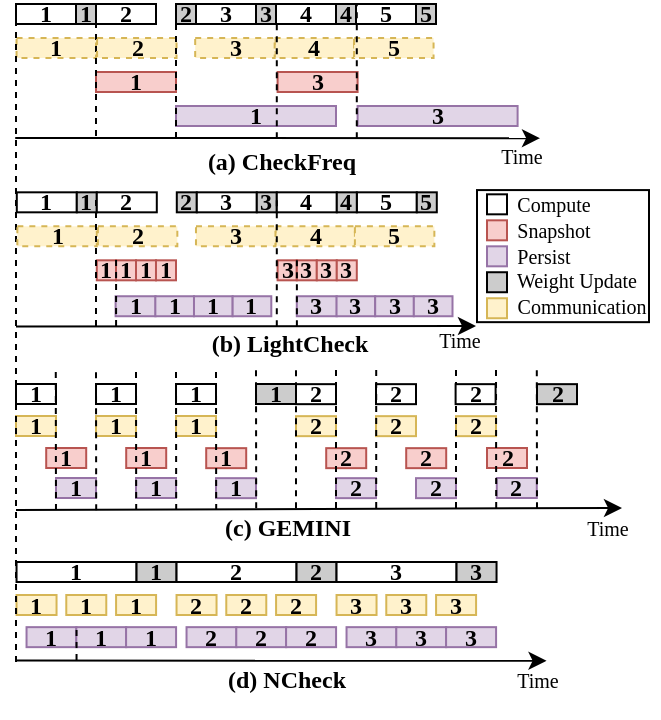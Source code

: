 <mxfile version="24.7.17">
  <diagram name="第 1 页" id="lblaSPw6iODvDSc-jWO1">
    <mxGraphModel dx="574" dy="317" grid="1" gridSize="10" guides="1" tooltips="1" connect="1" arrows="1" fold="1" page="1" pageScale="1" pageWidth="827" pageHeight="1169" math="0" shadow="0">
      <root>
        <mxCell id="0" />
        <mxCell id="1" parent="0" />
        <mxCell id="c6i5zfgX7v_MsmKuw-x--94" value="4" style="whiteSpace=wrap;fillColor=#fff2cc;fontSize=12;fontFamily=Times New Roman;fontStyle=1;spacing=0;strokeColor=#d6b656;dashed=1;" parent="1" vertex="1">
          <mxGeometry x="439.32" y="409" width="39.73" height="10" as="geometry" />
        </mxCell>
        <mxCell id="c6i5zfgX7v_MsmKuw-x--93" value="3" style="whiteSpace=wrap;fillColor=#fff2cc;fontSize=12;fontFamily=Times New Roman;fontStyle=1;spacing=0;strokeColor=#d6b656;dashed=1;" parent="1" vertex="1">
          <mxGeometry x="399.59" y="409" width="39.73" height="10" as="geometry" />
        </mxCell>
        <mxCell id="N47SgGlcZyZ_UvSWA4Ys-12" value="&lt;span style=&quot;font-weight: 700;&quot;&gt;1&lt;/span&gt;" style="whiteSpace=wrap;html=1;fillColor=#f8cecc;fontFamily=Times New Roman;strokeColor=#b85450;" parent="1" vertex="1">
          <mxGeometry x="365.1" y="614" width="20" height="10" as="geometry" />
        </mxCell>
        <mxCell id="N47SgGlcZyZ_UvSWA4Ys-13" value="1" style="whiteSpace=wrap;fillColor=#e1d5e7;fontSize=12;fontFamily=Times New Roman;fontStyle=1;labelPosition=center;verticalLabelPosition=middle;align=center;verticalAlign=middle;spacing=0;strokeColor=#9673a6;" parent="1" vertex="1">
          <mxGeometry x="370" y="629" width="20" height="10" as="geometry" />
        </mxCell>
        <mxCell id="fJmmpFzyFAi8Mp6fvbiu-1" value="" style="rounded=0;whiteSpace=wrap;html=1;" parent="1" vertex="1">
          <mxGeometry x="540.5" y="485.04" width="86" height="66.04" as="geometry" />
        </mxCell>
        <mxCell id="fJmmpFzyFAi8Mp6fvbiu-2" value="1" style="whiteSpace=wrap;fontFamily=Times New Roman;fontSize=12;fontStyle=1;labelPosition=center;verticalLabelPosition=middle;align=center;verticalAlign=middle;spacing=0;" parent="1" vertex="1">
          <mxGeometry x="310" y="392" width="30" height="10" as="geometry" />
        </mxCell>
        <mxCell id="fJmmpFzyFAi8Mp6fvbiu-3" value="1" style="whiteSpace=wrap;fillColor=#e1d5e7;fontFamily=Times New Roman;fontSize=12;fontStyle=1;labelPosition=center;verticalLabelPosition=middle;align=center;verticalAlign=middle;spacing=0;strokeColor=#9673a6;" parent="1" vertex="1">
          <mxGeometry x="390" y="443" width="80" height="10" as="geometry" />
        </mxCell>
        <mxCell id="fJmmpFzyFAi8Mp6fvbiu-4" value="1" style="whiteSpace=wrap;fillColor=#f8cecc;fontFamily=Times New Roman;fontSize=12;fontStyle=1;labelPosition=center;verticalLabelPosition=middle;align=center;verticalAlign=middle;spacing=0;strokeColor=#b85450;" parent="1" vertex="1">
          <mxGeometry x="350" y="426" width="40" height="10" as="geometry" />
        </mxCell>
        <mxCell id="fJmmpFzyFAi8Mp6fvbiu-5" value="" style="whiteSpace=wrap;html=1;aspect=fixed;fillColor=#FFFFFF;fontFamily=Times New Roman;" parent="1" vertex="1">
          <mxGeometry x="545.5" y="487.16" width="10" height="10" as="geometry" />
        </mxCell>
        <mxCell id="fJmmpFzyFAi8Mp6fvbiu-6" value="" style="whiteSpace=wrap;html=1;aspect=fixed;fillColor=#f8cecc;fontFamily=Times New Roman;strokeColor=#b85450;" parent="1" vertex="1">
          <mxGeometry x="545.5" y="500.16" width="10" height="10" as="geometry" />
        </mxCell>
        <mxCell id="fJmmpFzyFAi8Mp6fvbiu-7" value="" style="whiteSpace=wrap;html=1;aspect=fixed;fillColor=#fff2cc;fontFamily=Times New Roman;strokeColor=#d6b656;" parent="1" vertex="1">
          <mxGeometry x="545.5" y="539.12" width="10" height="10" as="geometry" />
        </mxCell>
        <mxCell id="fJmmpFzyFAi8Mp6fvbiu-8" value="" style="whiteSpace=wrap;html=1;aspect=fixed;fillColor=#e1d5e7;fontFamily=Times New Roman;strokeColor=#9673a6;" parent="1" vertex="1">
          <mxGeometry x="545.5" y="513.16" width="10" height="10" as="geometry" />
        </mxCell>
        <mxCell id="fJmmpFzyFAi8Mp6fvbiu-9" value="&lt;p style=&quot;line-height: 100%;&quot;&gt;&lt;font style=&quot;font-size: 10px;&quot;&gt;Compute&lt;/font&gt;&lt;/p&gt;" style="text;html=1;align=center;verticalAlign=middle;whiteSpace=wrap;rounded=0;fontFamily=Times New Roman;" parent="1" vertex="1">
          <mxGeometry x="553.5" y="487.16" width="50" height="10" as="geometry" />
        </mxCell>
        <mxCell id="fJmmpFzyFAi8Mp6fvbiu-10" value="&lt;p style=&quot;line-height: 100%;&quot;&gt;&lt;font style=&quot;font-size: 10px;&quot;&gt;Communication&lt;/font&gt;&lt;/p&gt;" style="text;html=1;align=center;verticalAlign=middle;whiteSpace=wrap;rounded=0;fontFamily=Times New Roman;" parent="1" vertex="1">
          <mxGeometry x="567.5" y="538.12" width="50" height="10" as="geometry" />
        </mxCell>
        <mxCell id="fJmmpFzyFAi8Mp6fvbiu-11" value="&lt;p style=&quot;line-height: 100%;&quot;&gt;&lt;span style=&quot;font-size: 10px;&quot;&gt;Snapshot&lt;/span&gt;&lt;/p&gt;" style="text;html=1;align=center;verticalAlign=middle;whiteSpace=wrap;rounded=0;fontFamily=Times New Roman;" parent="1" vertex="1">
          <mxGeometry x="553.5" y="500.16" width="50" height="10" as="geometry" />
        </mxCell>
        <mxCell id="fJmmpFzyFAi8Mp6fvbiu-12" value="&lt;p style=&quot;line-height: 100%;&quot;&gt;&lt;font style=&quot;font-size: 10px;&quot;&gt;Persist&lt;/font&gt;&lt;/p&gt;" style="text;html=1;align=center;verticalAlign=middle;whiteSpace=wrap;rounded=0;fontFamily=Times New Roman;" parent="1" vertex="1">
          <mxGeometry x="548.5" y="513.16" width="50" height="10" as="geometry" />
        </mxCell>
        <mxCell id="fJmmpFzyFAi8Mp6fvbiu-13" value="1" style="whiteSpace=wrap;fontFamily=Times New Roman;fontSize=12;fontStyle=1;labelPosition=center;verticalLabelPosition=middle;align=center;verticalAlign=middle;spacing=0;fillColor=#CCCCCC;" parent="1" vertex="1">
          <mxGeometry x="340" y="392" width="10" height="10" as="geometry" />
        </mxCell>
        <mxCell id="fJmmpFzyFAi8Mp6fvbiu-18" value="&lt;b&gt;(a) CheckFreq&lt;/b&gt;" style="text;html=1;align=center;verticalAlign=middle;whiteSpace=wrap;rounded=0;fontFamily=Times New Roman;fontSize=12;fontStyle=0;labelPosition=center;verticalLabelPosition=middle;spacing=0;" parent="1" vertex="1">
          <mxGeometry x="390.0" y="456.16" width="106.3" height="30" as="geometry" />
        </mxCell>
        <mxCell id="fJmmpFzyFAi8Mp6fvbiu-37" value="" style="whiteSpace=wrap;html=1;aspect=fixed;fontFamily=Times New Roman;fillStyle=auto;fillColor=#CCCCCC;" parent="1" vertex="1">
          <mxGeometry x="545.5" y="526.12" width="10" height="10" as="geometry" />
        </mxCell>
        <mxCell id="fJmmpFzyFAi8Mp6fvbiu-38" value="&lt;p style=&quot;line-height: 100%;&quot;&gt;&lt;font style=&quot;font-size: 10px;&quot;&gt;Weight Update&lt;/font&gt;&lt;/p&gt;" style="text;html=1;align=center;verticalAlign=middle;whiteSpace=wrap;rounded=0;fontFamily=Times New Roman;" parent="1" vertex="1">
          <mxGeometry x="554.5" y="525.04" width="71" height="10" as="geometry" />
        </mxCell>
        <mxCell id="fJmmpFzyFAi8Mp6fvbiu-40" value="&lt;b&gt;(c) GEMINI&lt;/b&gt;" style="text;html=1;align=center;verticalAlign=middle;whiteSpace=wrap;rounded=0;fontFamily=Times New Roman;" parent="1" vertex="1">
          <mxGeometry x="407.67" y="639.08" width="76" height="30" as="geometry" />
        </mxCell>
        <mxCell id="fJmmpFzyFAi8Mp6fvbiu-69" value="" style="endArrow=classic;html=1;rounded=0;" parent="1" edge="1">
          <mxGeometry width="50" height="50" relative="1" as="geometry">
            <mxPoint x="310" y="645" as="sourcePoint" />
            <mxPoint x="613" y="644" as="targetPoint" />
          </mxGeometry>
        </mxCell>
        <mxCell id="fJmmpFzyFAi8Mp6fvbiu-70" value="&lt;p style=&quot;line-height: 100%;&quot;&gt;&lt;font style=&quot;font-size: 10px;&quot;&gt;Time&lt;/font&gt;&lt;/p&gt;" style="text;html=1;align=center;verticalAlign=middle;whiteSpace=wrap;rounded=0;fontFamily=Times New Roman;" parent="1" vertex="1">
          <mxGeometry x="581" y="649.08" width="50" height="10" as="geometry" />
        </mxCell>
        <mxCell id="fJmmpFzyFAi8Mp6fvbiu-71" value="1" style="whiteSpace=wrap;fontSize=12;fontFamily=Times New Roman;fontStyle=1;labelPosition=center;verticalLabelPosition=middle;align=center;verticalAlign=middle;spacing=0;" parent="1" vertex="1">
          <mxGeometry x="310" y="582" width="20" height="10" as="geometry" />
        </mxCell>
        <mxCell id="fJmmpFzyFAi8Mp6fvbiu-72" value="1" style="whiteSpace=wrap;fontSize=12;fontFamily=Times New Roman;fontStyle=1;labelPosition=center;verticalLabelPosition=middle;align=center;verticalAlign=middle;spacing=0;fillColor=#CCCCCC;" parent="1" vertex="1">
          <mxGeometry x="430" y="582" width="20" height="10" as="geometry" />
        </mxCell>
        <mxCell id="fJmmpFzyFAi8Mp6fvbiu-73" value="1" style="whiteSpace=wrap;fillColor=#fff2cc;fontSize=12;fontFamily=Times New Roman;fontStyle=1;spacing=0;strokeColor=#d6b656;" parent="1" vertex="1">
          <mxGeometry x="310" y="598" width="20" height="10" as="geometry" />
        </mxCell>
        <mxCell id="fJmmpFzyFAi8Mp6fvbiu-101" value="&lt;p style=&quot;line-height: 100%;&quot;&gt;&lt;font style=&quot;font-size: 10px;&quot;&gt;Time&lt;/font&gt;&lt;/p&gt;" style="text;html=1;align=center;verticalAlign=middle;whiteSpace=wrap;rounded=0;fontFamily=Times New Roman;" parent="1" vertex="1">
          <mxGeometry x="506.5" y="555" width="50" height="10" as="geometry" />
        </mxCell>
        <mxCell id="fJmmpFzyFAi8Mp6fvbiu-102" value="" style="endArrow=classic;html=1;rounded=0;" parent="1" edge="1">
          <mxGeometry width="50" height="50" relative="1" as="geometry">
            <mxPoint x="309.6" y="459.04" as="sourcePoint" />
            <mxPoint x="572" y="459.08" as="targetPoint" />
          </mxGeometry>
        </mxCell>
        <mxCell id="fJmmpFzyFAi8Mp6fvbiu-103" value="&lt;p style=&quot;line-height: 100%;&quot;&gt;&lt;font style=&quot;font-size: 10px;&quot;&gt;Time&lt;/font&gt;&lt;/p&gt;" style="text;html=1;align=center;verticalAlign=middle;whiteSpace=wrap;rounded=0;fontFamily=Times New Roman;" parent="1" vertex="1">
          <mxGeometry x="538.04" y="463.16" width="50" height="10" as="geometry" />
        </mxCell>
        <mxCell id="N47SgGlcZyZ_UvSWA4Ys-2" value="1" style="whiteSpace=wrap;fillColor=#fff2cc;fontSize=12;fontFamily=Times New Roman;fontStyle=1;spacing=0;strokeColor=#d6b656;" parent="1" vertex="1">
          <mxGeometry x="350" y="598" width="20" height="10" as="geometry" />
        </mxCell>
        <mxCell id="N47SgGlcZyZ_UvSWA4Ys-3" value="1" style="whiteSpace=wrap;fillColor=#fff2cc;fontSize=12;fontFamily=Times New Roman;fontStyle=1;spacing=0;strokeColor=#d6b656;" parent="1" vertex="1">
          <mxGeometry x="390" y="598" width="20" height="10" as="geometry" />
        </mxCell>
        <mxCell id="N47SgGlcZyZ_UvSWA4Ys-6" value="&lt;span style=&quot;font-weight: 700;&quot;&gt;1&lt;/span&gt;" style="whiteSpace=wrap;html=1;fillColor=#f8cecc;fontFamily=Times New Roman;strokeColor=#b85450;" parent="1" vertex="1">
          <mxGeometry x="325.1" y="614" width="20" height="10" as="geometry" />
        </mxCell>
        <mxCell id="N47SgGlcZyZ_UvSWA4Ys-7" value="1" style="whiteSpace=wrap;fillColor=#e1d5e7;fontSize=12;fontFamily=Times New Roman;fontStyle=1;labelPosition=center;verticalLabelPosition=middle;align=center;verticalAlign=middle;spacing=0;strokeColor=#9673a6;" parent="1" vertex="1">
          <mxGeometry x="330" y="629" width="20" height="10" as="geometry" />
        </mxCell>
        <mxCell id="c6i5zfgX7v_MsmKuw-x--34" value="1" style="whiteSpace=wrap;fontSize=12;fontFamily=Times New Roman;fontStyle=1;labelPosition=center;verticalLabelPosition=middle;align=center;verticalAlign=middle;spacing=0;" parent="1" vertex="1">
          <mxGeometry x="350" y="582" width="20" height="10" as="geometry" />
        </mxCell>
        <mxCell id="c6i5zfgX7v_MsmKuw-x--35" value="1" style="whiteSpace=wrap;fontSize=12;fontFamily=Times New Roman;fontStyle=1;labelPosition=center;verticalLabelPosition=middle;align=center;verticalAlign=middle;spacing=0;" parent="1" vertex="1">
          <mxGeometry x="390" y="582" width="20" height="10" as="geometry" />
        </mxCell>
        <mxCell id="N47SgGlcZyZ_UvSWA4Ys-16" value="&lt;span style=&quot;font-weight: 700;&quot;&gt;2&lt;/span&gt;" style="whiteSpace=wrap;html=1;fillColor=#f8cecc;fontFamily=Times New Roman;strokeColor=#b85450;" parent="1" vertex="1">
          <mxGeometry x="505.1" y="614.08" width="20" height="10" as="geometry" />
        </mxCell>
        <mxCell id="N47SgGlcZyZ_UvSWA4Ys-17" value="2" style="whiteSpace=wrap;fillColor=#e1d5e7;fontSize=12;fontFamily=Times New Roman;fontStyle=1;labelPosition=center;verticalLabelPosition=middle;align=center;verticalAlign=middle;spacing=0;strokeColor=#9673a6;" parent="1" vertex="1">
          <mxGeometry x="510" y="629.08" width="20" height="10" as="geometry" />
        </mxCell>
        <mxCell id="N47SgGlcZyZ_UvSWA4Ys-18" value="2" style="whiteSpace=wrap;fontSize=12;fontFamily=Times New Roman;fontStyle=1;labelPosition=center;verticalLabelPosition=middle;align=center;verticalAlign=middle;spacing=0;" parent="1" vertex="1">
          <mxGeometry x="450" y="582.08" width="20" height="10" as="geometry" />
        </mxCell>
        <mxCell id="N47SgGlcZyZ_UvSWA4Ys-19" value="2" style="whiteSpace=wrap;fontSize=12;fontFamily=Times New Roman;fontStyle=1;labelPosition=center;verticalLabelPosition=middle;align=center;verticalAlign=middle;spacing=0;fillColor=#CCCCCC;" parent="1" vertex="1">
          <mxGeometry x="570.5" y="582.08" width="20" height="10" as="geometry" />
        </mxCell>
        <mxCell id="N47SgGlcZyZ_UvSWA4Ys-20" value="2" style="whiteSpace=wrap;fillColor=#fff2cc;fontSize=12;fontFamily=Times New Roman;fontStyle=1;spacing=0;strokeColor=#d6b656;" parent="1" vertex="1">
          <mxGeometry x="450" y="598.08" width="20" height="10" as="geometry" />
        </mxCell>
        <mxCell id="N47SgGlcZyZ_UvSWA4Ys-21" value="2" style="whiteSpace=wrap;fillColor=#fff2cc;fontSize=12;fontFamily=Times New Roman;fontStyle=1;spacing=0;strokeColor=#d6b656;" parent="1" vertex="1">
          <mxGeometry x="490" y="598.08" width="20" height="10" as="geometry" />
        </mxCell>
        <mxCell id="N47SgGlcZyZ_UvSWA4Ys-22" value="2" style="whiteSpace=wrap;fillColor=#fff2cc;fontSize=12;fontFamily=Times New Roman;fontStyle=1;spacing=0;strokeColor=#d6b656;" parent="1" vertex="1">
          <mxGeometry x="530" y="598.08" width="20" height="10" as="geometry" />
        </mxCell>
        <mxCell id="N47SgGlcZyZ_UvSWA4Ys-23" value="&lt;span style=&quot;font-weight: 700;&quot;&gt;2&lt;/span&gt;" style="whiteSpace=wrap;html=1;fillColor=#f8cecc;fontFamily=Times New Roman;strokeColor=#b85450;" parent="1" vertex="1">
          <mxGeometry x="465.1" y="614.08" width="20" height="10" as="geometry" />
        </mxCell>
        <mxCell id="N47SgGlcZyZ_UvSWA4Ys-24" value="2" style="whiteSpace=wrap;fillColor=#e1d5e7;fontSize=12;fontFamily=Times New Roman;fontStyle=1;labelPosition=center;verticalLabelPosition=middle;align=center;verticalAlign=middle;spacing=0;strokeColor=#9673a6;" parent="1" vertex="1">
          <mxGeometry x="470" y="629.08" width="20" height="10" as="geometry" />
        </mxCell>
        <mxCell id="N47SgGlcZyZ_UvSWA4Ys-28" value="" style="endArrow=none;html=1;rounded=0;dashed=1;" parent="1" edge="1">
          <mxGeometry width="50" height="50" relative="1" as="geometry">
            <mxPoint x="530" y="644" as="sourcePoint" />
            <mxPoint x="530" y="575" as="targetPoint" />
          </mxGeometry>
        </mxCell>
        <mxCell id="c6i5zfgX7v_MsmKuw-x--36" value="2" style="whiteSpace=wrap;fontSize=12;fontFamily=Times New Roman;fontStyle=1;labelPosition=center;verticalLabelPosition=middle;align=center;verticalAlign=middle;spacing=0;" parent="1" vertex="1">
          <mxGeometry x="490" y="582.08" width="20" height="10" as="geometry" />
        </mxCell>
        <mxCell id="c6i5zfgX7v_MsmKuw-x--37" value="2" style="whiteSpace=wrap;fontSize=12;fontFamily=Times New Roman;fontStyle=1;labelPosition=center;verticalLabelPosition=middle;align=center;verticalAlign=middle;spacing=0;" parent="1" vertex="1">
          <mxGeometry x="529.8" y="582.08" width="20" height="10" as="geometry" />
        </mxCell>
        <mxCell id="c6i5zfgX7v_MsmKuw-x--40" value="&lt;span style=&quot;font-weight: 700;&quot;&gt;1&lt;/span&gt;" style="whiteSpace=wrap;html=1;fillColor=#f8cecc;fontFamily=Times New Roman;strokeColor=#b85450;" parent="1" vertex="1">
          <mxGeometry x="405.1" y="614.08" width="20" height="10" as="geometry" />
        </mxCell>
        <mxCell id="c6i5zfgX7v_MsmKuw-x--41" value="1" style="whiteSpace=wrap;fillColor=#e1d5e7;fontSize=12;fontFamily=Times New Roman;fontStyle=1;labelPosition=center;verticalLabelPosition=middle;align=center;verticalAlign=middle;spacing=0;strokeColor=#9673a6;" parent="1" vertex="1">
          <mxGeometry x="410" y="629.08" width="20" height="10" as="geometry" />
        </mxCell>
        <mxCell id="c6i5zfgX7v_MsmKuw-x--42" value="" style="endArrow=none;html=1;rounded=0;dashed=1;" parent="1" edge="1">
          <mxGeometry width="50" height="50" relative="1" as="geometry">
            <mxPoint x="430.1" y="644.08" as="sourcePoint" />
            <mxPoint x="430" y="574.58" as="targetPoint" />
          </mxGeometry>
        </mxCell>
        <mxCell id="c6i5zfgX7v_MsmKuw-x--43" value="&lt;span style=&quot;font-weight: 700;&quot;&gt;2&lt;/span&gt;" style="whiteSpace=wrap;html=1;fillColor=#f8cecc;fontFamily=Times New Roman;strokeColor=#b85450;" parent="1" vertex="1">
          <mxGeometry x="545.5" y="614" width="20" height="10" as="geometry" />
        </mxCell>
        <mxCell id="c6i5zfgX7v_MsmKuw-x--44" value="2" style="whiteSpace=wrap;fillColor=#e1d5e7;fontSize=12;fontFamily=Times New Roman;fontStyle=1;labelPosition=center;verticalLabelPosition=middle;align=center;verticalAlign=middle;spacing=0;strokeColor=#9673a6;" parent="1" vertex="1">
          <mxGeometry x="550.4" y="629" width="20" height="10" as="geometry" />
        </mxCell>
        <mxCell id="N47SgGlcZyZ_UvSWA4Ys-29" value="" style="endArrow=none;html=1;rounded=0;dashed=1;" parent="1" edge="1">
          <mxGeometry width="50" height="50" relative="1" as="geometry">
            <mxPoint x="550.1" y="644" as="sourcePoint" />
            <mxPoint x="550" y="574.08" as="targetPoint" />
          </mxGeometry>
        </mxCell>
        <mxCell id="c6i5zfgX7v_MsmKuw-x--45" value="" style="endArrow=none;html=1;rounded=0;dashed=1;" parent="1" edge="1">
          <mxGeometry width="50" height="50" relative="1" as="geometry">
            <mxPoint x="490.1" y="644" as="sourcePoint" />
            <mxPoint x="490.1" y="575" as="targetPoint" />
          </mxGeometry>
        </mxCell>
        <mxCell id="c6i5zfgX7v_MsmKuw-x--46" value="" style="endArrow=none;html=1;rounded=0;dashed=1;" parent="1" edge="1">
          <mxGeometry width="50" height="50" relative="1" as="geometry">
            <mxPoint x="470" y="644" as="sourcePoint" />
            <mxPoint x="470" y="575" as="targetPoint" />
          </mxGeometry>
        </mxCell>
        <mxCell id="c6i5zfgX7v_MsmKuw-x--47" value="" style="endArrow=none;html=1;rounded=0;dashed=1;" parent="1" edge="1">
          <mxGeometry width="50" height="50" relative="1" as="geometry">
            <mxPoint x="450" y="644.08" as="sourcePoint" />
            <mxPoint x="450" y="575.08" as="targetPoint" />
          </mxGeometry>
        </mxCell>
        <mxCell id="c6i5zfgX7v_MsmKuw-x--50" value="" style="endArrow=none;html=1;rounded=0;dashed=1;" parent="1" edge="1">
          <mxGeometry width="50" height="50" relative="1" as="geometry">
            <mxPoint x="410.1" y="645" as="sourcePoint" />
            <mxPoint x="410" y="575.5" as="targetPoint" />
          </mxGeometry>
        </mxCell>
        <mxCell id="c6i5zfgX7v_MsmKuw-x--51" value="" style="endArrow=none;html=1;rounded=0;dashed=1;" parent="1" edge="1">
          <mxGeometry width="50" height="50" relative="1" as="geometry">
            <mxPoint x="390.1" y="645" as="sourcePoint" />
            <mxPoint x="390" y="575.5" as="targetPoint" />
          </mxGeometry>
        </mxCell>
        <mxCell id="c6i5zfgX7v_MsmKuw-x--52" value="" style="endArrow=none;html=1;rounded=0;dashed=1;" parent="1" edge="1">
          <mxGeometry width="50" height="50" relative="1" as="geometry">
            <mxPoint x="370.1" y="645" as="sourcePoint" />
            <mxPoint x="370" y="575.5" as="targetPoint" />
          </mxGeometry>
        </mxCell>
        <mxCell id="c6i5zfgX7v_MsmKuw-x--53" value="" style="endArrow=none;html=1;rounded=0;dashed=1;" parent="1" edge="1">
          <mxGeometry width="50" height="50" relative="1" as="geometry">
            <mxPoint x="350.1" y="645.08" as="sourcePoint" />
            <mxPoint x="350" y="575.58" as="targetPoint" />
          </mxGeometry>
        </mxCell>
        <mxCell id="c6i5zfgX7v_MsmKuw-x--54" value="" style="endArrow=none;html=1;rounded=0;dashed=1;" parent="1" edge="1">
          <mxGeometry width="50" height="50" relative="1" as="geometry">
            <mxPoint x="329.99" y="645" as="sourcePoint" />
            <mxPoint x="329.89" y="575.5" as="targetPoint" />
          </mxGeometry>
        </mxCell>
        <mxCell id="c6i5zfgX7v_MsmKuw-x--55" value="" style="endArrow=none;html=1;rounded=0;dashed=1;" parent="1" edge="1">
          <mxGeometry width="50" height="50" relative="1" as="geometry">
            <mxPoint x="570.5" y="644.08" as="sourcePoint" />
            <mxPoint x="570.4" y="574.16" as="targetPoint" />
          </mxGeometry>
        </mxCell>
        <mxCell id="c6i5zfgX7v_MsmKuw-x--56" value="3" style="whiteSpace=wrap;fillColor=#fff2cc;fontSize=12;fontFamily=Times New Roman;fontStyle=1;spacing=0;strokeColor=#d6b656;" parent="1" vertex="1">
          <mxGeometry x="470.27" y="687.5" width="20" height="10" as="geometry" />
        </mxCell>
        <mxCell id="c6i5zfgX7v_MsmKuw-x--57" value="2" style="whiteSpace=wrap;fillColor=#fff2cc;fontSize=12;fontFamily=Times New Roman;fontStyle=1;spacing=0;strokeColor=#d6b656;" parent="1" vertex="1">
          <mxGeometry x="390.27" y="687.5" width="20" height="10" as="geometry" />
        </mxCell>
        <mxCell id="c6i5zfgX7v_MsmKuw-x--58" value="1" style="whiteSpace=wrap;fontSize=12;fontFamily=Times New Roman;fontStyle=1;labelPosition=center;verticalLabelPosition=middle;align=center;verticalAlign=middle;spacing=0;" parent="1" vertex="1">
          <mxGeometry x="310.27" y="671" width="60" height="10" as="geometry" />
        </mxCell>
        <mxCell id="c6i5zfgX7v_MsmKuw-x--59" value="1" style="whiteSpace=wrap;fillColor=#fff2cc;fontSize=12;fontFamily=Times New Roman;fontStyle=1;spacing=0;strokeColor=#d6b656;" parent="1" vertex="1">
          <mxGeometry x="360.04" y="687.5" width="20" height="10" as="geometry" />
        </mxCell>
        <mxCell id="c6i5zfgX7v_MsmKuw-x--60" value="1" style="whiteSpace=wrap;fillColor=#fff2cc;fontSize=12;fontFamily=Times New Roman;fontStyle=1;spacing=0;strokeColor=#d6b656;" parent="1" vertex="1">
          <mxGeometry x="335.14" y="687.5" width="20" height="10" as="geometry" />
        </mxCell>
        <mxCell id="c6i5zfgX7v_MsmKuw-x--61" value="&lt;b&gt;(d) NCheck&lt;/b&gt;" style="text;html=1;align=center;verticalAlign=middle;whiteSpace=wrap;rounded=0;fontFamily=Times New Roman;spacing=0;" parent="1" vertex="1">
          <mxGeometry x="368.17" y="719.58" width="155" height="21.54" as="geometry" />
        </mxCell>
        <mxCell id="c6i5zfgX7v_MsmKuw-x--62" value="" style="endArrow=classic;html=1;rounded=0;" parent="1" edge="1">
          <mxGeometry width="50" height="50" relative="1" as="geometry">
            <mxPoint x="310.17" y="720.31" as="sourcePoint" />
            <mxPoint x="575.27" y="720.39" as="targetPoint" />
          </mxGeometry>
        </mxCell>
        <mxCell id="c6i5zfgX7v_MsmKuw-x--63" value="&lt;p style=&quot;line-height: 100%;&quot;&gt;&lt;font style=&quot;font-size: 10px;&quot;&gt;Time&lt;/font&gt;&lt;/p&gt;" style="text;html=1;align=center;verticalAlign=middle;whiteSpace=wrap;rounded=0;fontFamily=Times New Roman;" parent="1" vertex="1">
          <mxGeometry x="545.5" y="725.35" width="50" height="10" as="geometry" />
        </mxCell>
        <mxCell id="c6i5zfgX7v_MsmKuw-x--64" value="1" style="whiteSpace=wrap;fillColor=#fff2cc;fontSize=12;fontFamily=Times New Roman;fontStyle=1;spacing=0;strokeColor=#d6b656;" parent="1" vertex="1">
          <mxGeometry x="310.27" y="687.5" width="20" height="10" as="geometry" />
        </mxCell>
        <mxCell id="c6i5zfgX7v_MsmKuw-x--65" value="1" style="whiteSpace=wrap;fillColor=#e1d5e7;fontSize=12;fontFamily=Times New Roman;fontStyle=1;labelPosition=center;verticalLabelPosition=middle;align=center;verticalAlign=middle;spacing=0;strokeColor=#9673a6;" parent="1" vertex="1">
          <mxGeometry x="315.27" y="703.58" width="25" height="10" as="geometry" />
        </mxCell>
        <mxCell id="c6i5zfgX7v_MsmKuw-x--66" value="1" style="whiteSpace=wrap;fillColor=#e1d5e7;fontSize=12;fontFamily=Times New Roman;fontStyle=1;labelPosition=center;verticalLabelPosition=middle;align=center;verticalAlign=middle;spacing=0;strokeColor=#9673a6;" parent="1" vertex="1">
          <mxGeometry x="340.14" y="703.58" width="25" height="10" as="geometry" />
        </mxCell>
        <mxCell id="c6i5zfgX7v_MsmKuw-x--67" value="1" style="whiteSpace=wrap;fillColor=#e1d5e7;fontSize=12;fontFamily=Times New Roman;fontStyle=1;labelPosition=center;verticalLabelPosition=middle;align=center;verticalAlign=middle;spacing=0;strokeColor=#9673a6;" parent="1" vertex="1">
          <mxGeometry x="365.04" y="703.58" width="25" height="10" as="geometry" />
        </mxCell>
        <mxCell id="c6i5zfgX7v_MsmKuw-x--68" value="" style="endArrow=none;html=1;rounded=0;dashed=1;" parent="1" edge="1">
          <mxGeometry width="50" height="50" relative="1" as="geometry">
            <mxPoint x="340.27" y="720" as="sourcePoint" />
            <mxPoint x="340.27" y="703" as="targetPoint" />
          </mxGeometry>
        </mxCell>
        <mxCell id="c6i5zfgX7v_MsmKuw-x--71" value="1" style="whiteSpace=wrap;fontSize=12;fontFamily=Times New Roman;fontStyle=1;labelPosition=center;verticalLabelPosition=middle;align=center;verticalAlign=middle;spacing=0;fillColor=#CCCCCC;" parent="1" vertex="1">
          <mxGeometry x="370.27" y="671" width="20" height="10" as="geometry" />
        </mxCell>
        <mxCell id="c6i5zfgX7v_MsmKuw-x--72" value="2" style="whiteSpace=wrap;fontSize=12;fontFamily=Times New Roman;fontStyle=1;labelPosition=center;verticalLabelPosition=middle;align=center;verticalAlign=middle;spacing=0;" parent="1" vertex="1">
          <mxGeometry x="390.27" y="671" width="60" height="10" as="geometry" />
        </mxCell>
        <mxCell id="c6i5zfgX7v_MsmKuw-x--73" value="2" style="whiteSpace=wrap;fillColor=#fff2cc;fontSize=12;fontFamily=Times New Roman;fontStyle=1;spacing=0;strokeColor=#d6b656;" parent="1" vertex="1">
          <mxGeometry x="440.04" y="687.5" width="20" height="10" as="geometry" />
        </mxCell>
        <mxCell id="c6i5zfgX7v_MsmKuw-x--74" value="2" style="whiteSpace=wrap;fillColor=#fff2cc;fontSize=12;fontFamily=Times New Roman;fontStyle=1;spacing=0;strokeColor=#d6b656;" parent="1" vertex="1">
          <mxGeometry x="415.14" y="687.5" width="20" height="10" as="geometry" />
        </mxCell>
        <mxCell id="c6i5zfgX7v_MsmKuw-x--75" value="2" style="whiteSpace=wrap;fillColor=#e1d5e7;fontSize=12;fontFamily=Times New Roman;fontStyle=1;labelPosition=center;verticalLabelPosition=middle;align=center;verticalAlign=middle;spacing=0;strokeColor=#9673a6;" parent="1" vertex="1">
          <mxGeometry x="395.27" y="703.58" width="25" height="10" as="geometry" />
        </mxCell>
        <mxCell id="c6i5zfgX7v_MsmKuw-x--76" value="2" style="whiteSpace=wrap;fillColor=#e1d5e7;fontSize=12;fontFamily=Times New Roman;fontStyle=1;labelPosition=center;verticalLabelPosition=middle;align=center;verticalAlign=middle;spacing=0;strokeColor=#9673a6;" parent="1" vertex="1">
          <mxGeometry x="420.14" y="703.58" width="25" height="10" as="geometry" />
        </mxCell>
        <mxCell id="c6i5zfgX7v_MsmKuw-x--77" value="2" style="whiteSpace=wrap;fillColor=#e1d5e7;fontSize=12;fontFamily=Times New Roman;fontStyle=1;labelPosition=center;verticalLabelPosition=middle;align=center;verticalAlign=middle;spacing=0;strokeColor=#9673a6;" parent="1" vertex="1">
          <mxGeometry x="445.04" y="703.58" width="25" height="10" as="geometry" />
        </mxCell>
        <mxCell id="c6i5zfgX7v_MsmKuw-x--81" value="2" style="whiteSpace=wrap;fontSize=12;fontFamily=Times New Roman;fontStyle=1;labelPosition=center;verticalLabelPosition=middle;align=center;verticalAlign=middle;spacing=0;fillColor=#CCCCCC;" parent="1" vertex="1">
          <mxGeometry x="450.27" y="671" width="20" height="10" as="geometry" />
        </mxCell>
        <mxCell id="c6i5zfgX7v_MsmKuw-x--82" value="3" style="whiteSpace=wrap;fontSize=12;fontFamily=Times New Roman;fontStyle=1;labelPosition=center;verticalLabelPosition=middle;align=center;verticalAlign=middle;spacing=0;" parent="1" vertex="1">
          <mxGeometry x="470.27" y="671" width="60" height="10" as="geometry" />
        </mxCell>
        <mxCell id="c6i5zfgX7v_MsmKuw-x--83" value="3" style="whiteSpace=wrap;fillColor=#fff2cc;fontSize=12;fontFamily=Times New Roman;fontStyle=1;spacing=0;strokeColor=#d6b656;" parent="1" vertex="1">
          <mxGeometry x="520.04" y="687.5" width="20" height="10" as="geometry" />
        </mxCell>
        <mxCell id="c6i5zfgX7v_MsmKuw-x--84" value="3" style="whiteSpace=wrap;fillColor=#fff2cc;fontSize=12;fontFamily=Times New Roman;fontStyle=1;spacing=0;strokeColor=#d6b656;" parent="1" vertex="1">
          <mxGeometry x="495.14" y="687.5" width="20" height="10" as="geometry" />
        </mxCell>
        <mxCell id="c6i5zfgX7v_MsmKuw-x--85" value="3" style="whiteSpace=wrap;fillColor=#e1d5e7;fontSize=12;fontFamily=Times New Roman;fontStyle=1;labelPosition=center;verticalLabelPosition=middle;align=center;verticalAlign=middle;spacing=0;strokeColor=#9673a6;" parent="1" vertex="1">
          <mxGeometry x="475.27" y="703.58" width="25" height="10" as="geometry" />
        </mxCell>
        <mxCell id="c6i5zfgX7v_MsmKuw-x--86" value="3" style="whiteSpace=wrap;fillColor=#e1d5e7;fontSize=12;fontFamily=Times New Roman;fontStyle=1;labelPosition=center;verticalLabelPosition=middle;align=center;verticalAlign=middle;spacing=0;strokeColor=#9673a6;" parent="1" vertex="1">
          <mxGeometry x="500.14" y="703.58" width="25" height="10" as="geometry" />
        </mxCell>
        <mxCell id="c6i5zfgX7v_MsmKuw-x--87" value="3" style="whiteSpace=wrap;fillColor=#e1d5e7;fontSize=12;fontFamily=Times New Roman;fontStyle=1;labelPosition=center;verticalLabelPosition=middle;align=center;verticalAlign=middle;spacing=0;strokeColor=#9673a6;" parent="1" vertex="1">
          <mxGeometry x="525.04" y="703.58" width="25" height="10" as="geometry" />
        </mxCell>
        <mxCell id="c6i5zfgX7v_MsmKuw-x--91" value="3" style="whiteSpace=wrap;fontSize=12;fontFamily=Times New Roman;fontStyle=1;labelPosition=center;verticalLabelPosition=middle;align=center;verticalAlign=middle;spacing=0;fillColor=#CCCCCC;" parent="1" vertex="1">
          <mxGeometry x="530.27" y="671" width="20" height="10" as="geometry" />
        </mxCell>
        <mxCell id="c6i5zfgX7v_MsmKuw-x--92" value="1" style="whiteSpace=wrap;fillColor=#fff2cc;fontSize=12;fontFamily=Times New Roman;fontStyle=1;spacing=0;strokeColor=#d6b656;dashed=1;" parent="1" vertex="1">
          <mxGeometry x="310.27" y="409" width="39.73" height="10" as="geometry" />
        </mxCell>
        <mxCell id="fJmmpFzyFAi8Mp6fvbiu-114" value="" style="endArrow=none;html=1;rounded=0;dashed=1;" parent="1" edge="1">
          <mxGeometry width="50" height="50" relative="1" as="geometry">
            <mxPoint x="310" y="721" as="sourcePoint" />
            <mxPoint x="310" y="395" as="targetPoint" />
          </mxGeometry>
        </mxCell>
        <mxCell id="fJmmpFzyFAi8Mp6fvbiu-107" value="" style="endArrow=none;html=1;rounded=0;dashed=1;" parent="1" edge="1">
          <mxGeometry width="50" height="50" relative="1" as="geometry">
            <mxPoint x="350" y="458" as="sourcePoint" />
            <mxPoint x="350" y="392" as="targetPoint" />
          </mxGeometry>
        </mxCell>
        <mxCell id="hsxIx1a9JryG6VxlevUh-2" value="2" style="whiteSpace=wrap;fontSize=12;fontFamily=Times New Roman;fontStyle=1;labelPosition=center;verticalLabelPosition=middle;align=center;verticalAlign=middle;spacing=0;" vertex="1" parent="1">
          <mxGeometry x="350" y="392" width="30" height="10" as="geometry" />
        </mxCell>
        <mxCell id="hsxIx1a9JryG6VxlevUh-3" value="2" style="whiteSpace=wrap;fontSize=12;fontFamily=Times New Roman;fontStyle=1;labelPosition=center;verticalLabelPosition=middle;align=center;verticalAlign=middle;spacing=0;fillColor=#CCCCCC;" vertex="1" parent="1">
          <mxGeometry x="390" y="392" width="10" height="10" as="geometry" />
        </mxCell>
        <mxCell id="hsxIx1a9JryG6VxlevUh-4" value="3" style="whiteSpace=wrap;fontSize=12;fontFamily=Times New Roman;fontStyle=1;labelPosition=center;verticalLabelPosition=middle;align=center;verticalAlign=middle;spacing=0;" vertex="1" parent="1">
          <mxGeometry x="400" y="392" width="30" height="10" as="geometry" />
        </mxCell>
        <mxCell id="hsxIx1a9JryG6VxlevUh-5" value="3" style="whiteSpace=wrap;fontSize=12;fontFamily=Times New Roman;fontStyle=1;labelPosition=center;verticalLabelPosition=middle;align=center;verticalAlign=middle;spacing=0;fillColor=#CCCCCC;" vertex="1" parent="1">
          <mxGeometry x="430" y="392" width="10" height="10" as="geometry" />
        </mxCell>
        <mxCell id="hsxIx1a9JryG6VxlevUh-6" value="4" style="whiteSpace=wrap;fontSize=12;fontFamily=Times New Roman;fontStyle=1;labelPosition=center;verticalLabelPosition=middle;align=center;verticalAlign=middle;spacing=0;" vertex="1" parent="1">
          <mxGeometry x="440" y="392" width="30" height="10" as="geometry" />
        </mxCell>
        <mxCell id="hsxIx1a9JryG6VxlevUh-7" value="5" style="whiteSpace=wrap;fontFamily=Times New Roman;fontSize=12;fontStyle=1;labelPosition=center;verticalLabelPosition=middle;align=center;verticalAlign=middle;spacing=0;" vertex="1" parent="1">
          <mxGeometry x="480" y="392.0" width="30" height="10" as="geometry" />
        </mxCell>
        <mxCell id="hsxIx1a9JryG6VxlevUh-8" value="5" style="whiteSpace=wrap;fontFamily=Times New Roman;fontSize=12;fontStyle=1;labelPosition=center;verticalLabelPosition=middle;align=center;verticalAlign=middle;spacing=0;fillColor=#CCCCCC;" vertex="1" parent="1">
          <mxGeometry x="510" y="392.0" width="10" height="10" as="geometry" />
        </mxCell>
        <mxCell id="hsxIx1a9JryG6VxlevUh-9" value="4" style="whiteSpace=wrap;fontSize=12;fontFamily=Times New Roman;fontStyle=1;labelPosition=center;verticalLabelPosition=middle;align=center;verticalAlign=middle;spacing=0;fillColor=#CCCCCC;" vertex="1" parent="1">
          <mxGeometry x="470" y="392" width="10" height="10" as="geometry" />
        </mxCell>
        <mxCell id="hsxIx1a9JryG6VxlevUh-10" value="2" style="whiteSpace=wrap;fillColor=#fff2cc;fontSize=12;fontFamily=Times New Roman;fontStyle=1;spacing=0;strokeColor=#d6b656;dashed=1;" vertex="1" parent="1">
          <mxGeometry x="350.54" y="409" width="39.73" height="10" as="geometry" />
        </mxCell>
        <mxCell id="hsxIx1a9JryG6VxlevUh-11" value="5" style="whiteSpace=wrap;fillColor=#fff2cc;fontSize=12;fontFamily=Times New Roman;fontStyle=1;spacing=0;strokeColor=#d6b656;dashed=1;" vertex="1" parent="1">
          <mxGeometry x="479.05" y="409" width="39.73" height="10" as="geometry" />
        </mxCell>
        <mxCell id="hsxIx1a9JryG6VxlevUh-12" value="4" style="whiteSpace=wrap;fillColor=#fff2cc;fontSize=12;fontFamily=Times New Roman;fontStyle=1;spacing=0;strokeColor=#d6b656;dashed=1;" vertex="1" parent="1">
          <mxGeometry x="439.72" y="503.16" width="39.73" height="10" as="geometry" />
        </mxCell>
        <mxCell id="hsxIx1a9JryG6VxlevUh-13" value="3" style="whiteSpace=wrap;fillColor=#fff2cc;fontSize=12;fontFamily=Times New Roman;fontStyle=1;spacing=0;strokeColor=#d6b656;dashed=1;" vertex="1" parent="1">
          <mxGeometry x="399.99" y="503.16" width="39.73" height="10" as="geometry" />
        </mxCell>
        <mxCell id="hsxIx1a9JryG6VxlevUh-14" value="1" style="whiteSpace=wrap;fontFamily=Times New Roman;fontSize=12;fontStyle=1;labelPosition=center;verticalLabelPosition=middle;align=center;verticalAlign=middle;spacing=0;" vertex="1" parent="1">
          <mxGeometry x="310.4" y="486.16" width="30" height="10" as="geometry" />
        </mxCell>
        <mxCell id="hsxIx1a9JryG6VxlevUh-15" value="1" style="whiteSpace=wrap;fillColor=#e1d5e7;fontFamily=Times New Roman;fontSize=12;fontStyle=1;labelPosition=center;verticalLabelPosition=middle;align=center;verticalAlign=middle;spacing=0;strokeColor=#9673a6;" vertex="1" parent="1">
          <mxGeometry x="359.8" y="538.12" width="20" height="10" as="geometry" />
        </mxCell>
        <mxCell id="hsxIx1a9JryG6VxlevUh-16" value="1" style="whiteSpace=wrap;fillColor=#f8cecc;fontFamily=Times New Roman;fontSize=12;fontStyle=1;labelPosition=center;verticalLabelPosition=middle;align=center;verticalAlign=middle;spacing=0;strokeColor=#b85450;" vertex="1" parent="1">
          <mxGeometry x="350.4" y="520.16" width="9.6" height="10" as="geometry" />
        </mxCell>
        <mxCell id="hsxIx1a9JryG6VxlevUh-17" value="1" style="whiteSpace=wrap;fontFamily=Times New Roman;fontSize=12;fontStyle=1;labelPosition=center;verticalLabelPosition=middle;align=center;verticalAlign=middle;spacing=0;fillColor=#CCCCCC;" vertex="1" parent="1">
          <mxGeometry x="340.4" y="486.16" width="10" height="10" as="geometry" />
        </mxCell>
        <mxCell id="hsxIx1a9JryG6VxlevUh-18" value="" style="endArrow=classic;html=1;rounded=0;" edge="1" parent="1">
          <mxGeometry width="50" height="50" relative="1" as="geometry">
            <mxPoint x="310" y="553.2" as="sourcePoint" />
            <mxPoint x="540" y="553" as="targetPoint" />
          </mxGeometry>
        </mxCell>
        <mxCell id="hsxIx1a9JryG6VxlevUh-21" value="1" style="whiteSpace=wrap;fillColor=#fff2cc;fontSize=12;fontFamily=Times New Roman;fontStyle=1;spacing=0;strokeColor=#d6b656;dashed=1;" vertex="1" parent="1">
          <mxGeometry x="310.67" y="503.16" width="39.73" height="10" as="geometry" />
        </mxCell>
        <mxCell id="hsxIx1a9JryG6VxlevUh-22" value="2" style="whiteSpace=wrap;fontSize=12;fontFamily=Times New Roman;fontStyle=1;labelPosition=center;verticalLabelPosition=middle;align=center;verticalAlign=middle;spacing=0;" vertex="1" parent="1">
          <mxGeometry x="350.4" y="486.16" width="30" height="10" as="geometry" />
        </mxCell>
        <mxCell id="hsxIx1a9JryG6VxlevUh-23" value="2" style="whiteSpace=wrap;fontSize=12;fontFamily=Times New Roman;fontStyle=1;labelPosition=center;verticalLabelPosition=middle;align=center;verticalAlign=middle;spacing=0;fillColor=#CCCCCC;" vertex="1" parent="1">
          <mxGeometry x="390.4" y="486.16" width="10" height="10" as="geometry" />
        </mxCell>
        <mxCell id="hsxIx1a9JryG6VxlevUh-24" value="3" style="whiteSpace=wrap;fontSize=12;fontFamily=Times New Roman;fontStyle=1;labelPosition=center;verticalLabelPosition=middle;align=center;verticalAlign=middle;spacing=0;" vertex="1" parent="1">
          <mxGeometry x="400.4" y="486.16" width="30" height="10" as="geometry" />
        </mxCell>
        <mxCell id="hsxIx1a9JryG6VxlevUh-25" value="3" style="whiteSpace=wrap;fontSize=12;fontFamily=Times New Roman;fontStyle=1;labelPosition=center;verticalLabelPosition=middle;align=center;verticalAlign=middle;spacing=0;fillColor=#CCCCCC;" vertex="1" parent="1">
          <mxGeometry x="430.4" y="486.16" width="10" height="10" as="geometry" />
        </mxCell>
        <mxCell id="hsxIx1a9JryG6VxlevUh-26" value="4" style="whiteSpace=wrap;fontSize=12;fontFamily=Times New Roman;fontStyle=1;labelPosition=center;verticalLabelPosition=middle;align=center;verticalAlign=middle;spacing=0;" vertex="1" parent="1">
          <mxGeometry x="440.4" y="486.16" width="30" height="10" as="geometry" />
        </mxCell>
        <mxCell id="hsxIx1a9JryG6VxlevUh-27" value="5" style="whiteSpace=wrap;fontFamily=Times New Roman;fontSize=12;fontStyle=1;labelPosition=center;verticalLabelPosition=middle;align=center;verticalAlign=middle;spacing=0;" vertex="1" parent="1">
          <mxGeometry x="480.4" y="486.16" width="30" height="10" as="geometry" />
        </mxCell>
        <mxCell id="hsxIx1a9JryG6VxlevUh-28" value="5" style="whiteSpace=wrap;fontFamily=Times New Roman;fontSize=12;fontStyle=1;labelPosition=center;verticalLabelPosition=middle;align=center;verticalAlign=middle;spacing=0;fillColor=#CCCCCC;" vertex="1" parent="1">
          <mxGeometry x="510.4" y="486.16" width="10" height="10" as="geometry" />
        </mxCell>
        <mxCell id="hsxIx1a9JryG6VxlevUh-29" value="4" style="whiteSpace=wrap;fontSize=12;fontFamily=Times New Roman;fontStyle=1;labelPosition=center;verticalLabelPosition=middle;align=center;verticalAlign=middle;spacing=0;fillColor=#CCCCCC;" vertex="1" parent="1">
          <mxGeometry x="470.4" y="486.16" width="10" height="10" as="geometry" />
        </mxCell>
        <mxCell id="hsxIx1a9JryG6VxlevUh-30" value="2" style="whiteSpace=wrap;fillColor=#fff2cc;fontSize=12;fontFamily=Times New Roman;fontStyle=1;spacing=0;strokeColor=#d6b656;dashed=1;" vertex="1" parent="1">
          <mxGeometry x="350.94" y="503.16" width="39.73" height="10" as="geometry" />
        </mxCell>
        <mxCell id="hsxIx1a9JryG6VxlevUh-31" value="5" style="whiteSpace=wrap;fillColor=#fff2cc;fontSize=12;fontFamily=Times New Roman;fontStyle=1;spacing=0;strokeColor=#d6b656;dashed=1;" vertex="1" parent="1">
          <mxGeometry x="479.45" y="503.16" width="39.73" height="10" as="geometry" />
        </mxCell>
        <mxCell id="hsxIx1a9JryG6VxlevUh-32" value="&lt;b&gt;(b) LightCheck&lt;/b&gt;" style="text;html=1;align=center;verticalAlign=middle;whiteSpace=wrap;rounded=0;fontFamily=Times New Roman;" vertex="1" parent="1">
          <mxGeometry x="404.4" y="547.16" width="85.6" height="30" as="geometry" />
        </mxCell>
        <mxCell id="fJmmpFzyFAi8Mp6fvbiu-108" value="" style="endArrow=none;html=1;rounded=0;dashed=1;" parent="1" edge="1">
          <mxGeometry width="50" height="50" relative="1" as="geometry">
            <mxPoint x="390" y="459" as="sourcePoint" />
            <mxPoint x="390" y="392" as="targetPoint" />
          </mxGeometry>
        </mxCell>
        <mxCell id="hsxIx1a9JryG6VxlevUh-33" value="1" style="whiteSpace=wrap;fillColor=#f8cecc;fontFamily=Times New Roman;fontSize=12;fontStyle=1;labelPosition=center;verticalLabelPosition=middle;align=center;verticalAlign=middle;spacing=0;strokeColor=#b85450;" vertex="1" parent="1">
          <mxGeometry x="360" y="520.16" width="10" height="10" as="geometry" />
        </mxCell>
        <mxCell id="hsxIx1a9JryG6VxlevUh-34" value="1" style="whiteSpace=wrap;fillColor=#e1d5e7;fontFamily=Times New Roman;fontSize=12;fontStyle=1;labelPosition=center;verticalLabelPosition=middle;align=center;verticalAlign=middle;spacing=0;strokeColor=#9673a6;" vertex="1" parent="1">
          <mxGeometry x="379.67" y="538.12" width="19.33" height="10" as="geometry" />
        </mxCell>
        <mxCell id="hsxIx1a9JryG6VxlevUh-35" value="1" style="whiteSpace=wrap;fillColor=#f8cecc;fontFamily=Times New Roman;fontSize=12;fontStyle=1;labelPosition=center;verticalLabelPosition=middle;align=center;verticalAlign=middle;spacing=0;strokeColor=#b85450;" vertex="1" parent="1">
          <mxGeometry x="370" y="520.16" width="10" height="10" as="geometry" />
        </mxCell>
        <mxCell id="hsxIx1a9JryG6VxlevUh-36" value="1" style="whiteSpace=wrap;fillColor=#f8cecc;fontFamily=Times New Roman;fontSize=12;fontStyle=1;labelPosition=center;verticalLabelPosition=middle;align=center;verticalAlign=middle;spacing=0;strokeColor=#b85450;" vertex="1" parent="1">
          <mxGeometry x="379.99" y="520.16" width="10.01" height="10" as="geometry" />
        </mxCell>
        <mxCell id="hsxIx1a9JryG6VxlevUh-37" value="1" style="whiteSpace=wrap;fillColor=#e1d5e7;fontFamily=Times New Roman;fontSize=12;fontStyle=1;labelPosition=center;verticalLabelPosition=middle;align=center;verticalAlign=middle;spacing=0;strokeColor=#9673a6;" vertex="1" parent="1">
          <mxGeometry x="398.99" y="538.12" width="19.33" height="10" as="geometry" />
        </mxCell>
        <mxCell id="hsxIx1a9JryG6VxlevUh-38" value="1" style="whiteSpace=wrap;fillColor=#e1d5e7;fontFamily=Times New Roman;fontSize=12;fontStyle=1;labelPosition=center;verticalLabelPosition=middle;align=center;verticalAlign=middle;spacing=0;strokeColor=#9673a6;" vertex="1" parent="1">
          <mxGeometry x="418.32" y="538.12" width="19.33" height="10" as="geometry" />
        </mxCell>
        <mxCell id="hsxIx1a9JryG6VxlevUh-39" value="3" style="whiteSpace=wrap;fillColor=#e1d5e7;fontFamily=Times New Roman;fontSize=12;fontStyle=1;labelPosition=center;verticalLabelPosition=middle;align=center;verticalAlign=middle;spacing=0;strokeColor=#9673a6;" vertex="1" parent="1">
          <mxGeometry x="450.4" y="538.12" width="20" height="10" as="geometry" />
        </mxCell>
        <mxCell id="hsxIx1a9JryG6VxlevUh-40" value="3" style="whiteSpace=wrap;fillColor=#f8cecc;fontFamily=Times New Roman;fontSize=12;fontStyle=1;labelPosition=center;verticalLabelPosition=middle;align=center;verticalAlign=middle;spacing=0;strokeColor=#b85450;" vertex="1" parent="1">
          <mxGeometry x="440.8" y="520.16" width="9.6" height="10" as="geometry" />
        </mxCell>
        <mxCell id="hsxIx1a9JryG6VxlevUh-41" value="3" style="whiteSpace=wrap;fillColor=#f8cecc;fontFamily=Times New Roman;fontSize=12;fontStyle=1;labelPosition=center;verticalLabelPosition=middle;align=center;verticalAlign=middle;spacing=0;strokeColor=#b85450;" vertex="1" parent="1">
          <mxGeometry x="450.4" y="520.16" width="10" height="10" as="geometry" />
        </mxCell>
        <mxCell id="hsxIx1a9JryG6VxlevUh-42" value="3" style="whiteSpace=wrap;fillColor=#e1d5e7;fontFamily=Times New Roman;fontSize=12;fontStyle=1;labelPosition=center;verticalLabelPosition=middle;align=center;verticalAlign=middle;spacing=0;strokeColor=#9673a6;" vertex="1" parent="1">
          <mxGeometry x="470.27" y="538.12" width="19.33" height="10" as="geometry" />
        </mxCell>
        <mxCell id="hsxIx1a9JryG6VxlevUh-43" value="3" style="whiteSpace=wrap;fillColor=#f8cecc;fontFamily=Times New Roman;fontSize=12;fontStyle=1;labelPosition=center;verticalLabelPosition=middle;align=center;verticalAlign=middle;spacing=0;strokeColor=#b85450;" vertex="1" parent="1">
          <mxGeometry x="460.4" y="520.16" width="10" height="10" as="geometry" />
        </mxCell>
        <mxCell id="hsxIx1a9JryG6VxlevUh-44" value="3" style="whiteSpace=wrap;fillColor=#f8cecc;fontFamily=Times New Roman;fontSize=12;fontStyle=1;labelPosition=center;verticalLabelPosition=middle;align=center;verticalAlign=middle;spacing=0;strokeColor=#b85450;" vertex="1" parent="1">
          <mxGeometry x="470.39" y="520.16" width="10.01" height="10" as="geometry" />
        </mxCell>
        <mxCell id="hsxIx1a9JryG6VxlevUh-45" value="3" style="whiteSpace=wrap;fillColor=#e1d5e7;fontFamily=Times New Roman;fontSize=12;fontStyle=1;labelPosition=center;verticalLabelPosition=middle;align=center;verticalAlign=middle;spacing=0;strokeColor=#9673a6;" vertex="1" parent="1">
          <mxGeometry x="489.59" y="538.12" width="19.33" height="10" as="geometry" />
        </mxCell>
        <mxCell id="hsxIx1a9JryG6VxlevUh-46" value="3" style="whiteSpace=wrap;fillColor=#e1d5e7;fontFamily=Times New Roman;fontSize=12;fontStyle=1;labelPosition=center;verticalLabelPosition=middle;align=center;verticalAlign=middle;spacing=0;strokeColor=#9673a6;" vertex="1" parent="1">
          <mxGeometry x="508.92" y="538.12" width="19.33" height="10" as="geometry" />
        </mxCell>
        <mxCell id="hsxIx1a9JryG6VxlevUh-47" value="" style="endArrow=none;html=1;rounded=0;dashed=1;" edge="1" parent="1">
          <mxGeometry width="50" height="50" relative="1" as="geometry">
            <mxPoint x="350" y="553.04" as="sourcePoint" />
            <mxPoint x="350" y="487.04" as="targetPoint" />
          </mxGeometry>
        </mxCell>
        <mxCell id="hsxIx1a9JryG6VxlevUh-48" value="" style="endArrow=none;html=1;rounded=0;dashed=1;" edge="1" parent="1">
          <mxGeometry width="50" height="50" relative="1" as="geometry">
            <mxPoint x="360.04" y="553" as="sourcePoint" />
            <mxPoint x="360.04" y="520" as="targetPoint" />
          </mxGeometry>
        </mxCell>
        <mxCell id="hsxIx1a9JryG6VxlevUh-49" value="" style="endArrow=none;html=1;rounded=0;dashed=1;" edge="1" parent="1">
          <mxGeometry width="50" height="50" relative="1" as="geometry">
            <mxPoint x="440.4" y="553.12" as="sourcePoint" />
            <mxPoint x="440.4" y="487.12" as="targetPoint" />
          </mxGeometry>
        </mxCell>
        <mxCell id="hsxIx1a9JryG6VxlevUh-50" value="" style="endArrow=none;html=1;rounded=0;dashed=1;" edge="1" parent="1">
          <mxGeometry width="50" height="50" relative="1" as="geometry">
            <mxPoint x="450.44" y="553.08" as="sourcePoint" />
            <mxPoint x="450.44" y="520.08" as="targetPoint" />
          </mxGeometry>
        </mxCell>
        <mxCell id="hsxIx1a9JryG6VxlevUh-51" value="3" style="whiteSpace=wrap;fillColor=#e1d5e7;fontFamily=Times New Roman;fontSize=12;fontStyle=1;labelPosition=center;verticalLabelPosition=middle;align=center;verticalAlign=middle;spacing=0;strokeColor=#9673a6;" vertex="1" parent="1">
          <mxGeometry x="480.8" y="443" width="80" height="10" as="geometry" />
        </mxCell>
        <mxCell id="hsxIx1a9JryG6VxlevUh-52" value="3" style="whiteSpace=wrap;fillColor=#f8cecc;fontFamily=Times New Roman;fontSize=12;fontStyle=1;labelPosition=center;verticalLabelPosition=middle;align=center;verticalAlign=middle;spacing=0;strokeColor=#b85450;" vertex="1" parent="1">
          <mxGeometry x="440.8" y="426" width="40" height="10" as="geometry" />
        </mxCell>
        <mxCell id="hsxIx1a9JryG6VxlevUh-53" value="" style="endArrow=none;html=1;rounded=0;dashed=1;" edge="1" parent="1">
          <mxGeometry width="50" height="50" relative="1" as="geometry">
            <mxPoint x="480.4" y="459.16" as="sourcePoint" />
            <mxPoint x="480.4" y="392.16" as="targetPoint" />
          </mxGeometry>
        </mxCell>
        <mxCell id="N47SgGlcZyZ_UvSWA4Ys-1" value="" style="endArrow=none;html=1;rounded=0;dashed=1;" parent="1" edge="1">
          <mxGeometry width="50" height="50" relative="1" as="geometry">
            <mxPoint x="440.4" y="459.16" as="sourcePoint" />
            <mxPoint x="440.4" y="401.16" as="targetPoint" />
          </mxGeometry>
        </mxCell>
      </root>
    </mxGraphModel>
  </diagram>
</mxfile>
